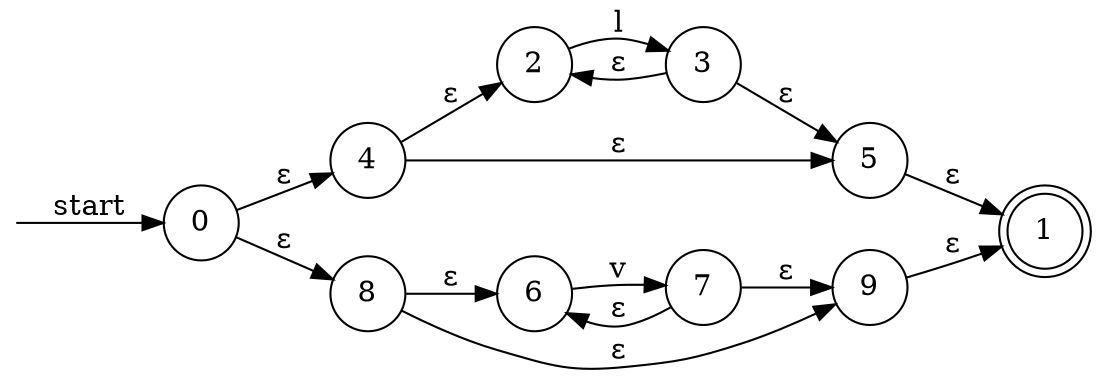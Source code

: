 digraph enfa {
    rankdir = LR;
    node [shape = circle];
    __start [style = invis, shape = point];
    __start -> "0" [ label = "start" ];
    node [shape = doublecircle]; "1"
    node [shape = circle];
    "2" -> "3" [ label = "l" ];
    "4" -> "2" [ label = "&epsilon;" ];
    "4" -> "5" [ label = "&epsilon;" ];
    "3" -> "2" [ label = "&epsilon;" ];
    "3" -> "5" [ label = "&epsilon;" ];
    "6" -> "7" [ label = "v" ];
    "8" -> "6" [ label = "&epsilon;" ];
    "8" -> "9" [ label = "&epsilon;" ];
    "7" -> "6" [ label = "&epsilon;" ];
    "7" -> "9" [ label = "&epsilon;" ];
    "0" -> "4" [ label = "&epsilon;" ];
    "0" -> "8" [ label = "&epsilon;" ];
    "5" -> "1" [ label = "&epsilon;" ];
    "9" -> "1" [ label = "&epsilon;" ];
}
